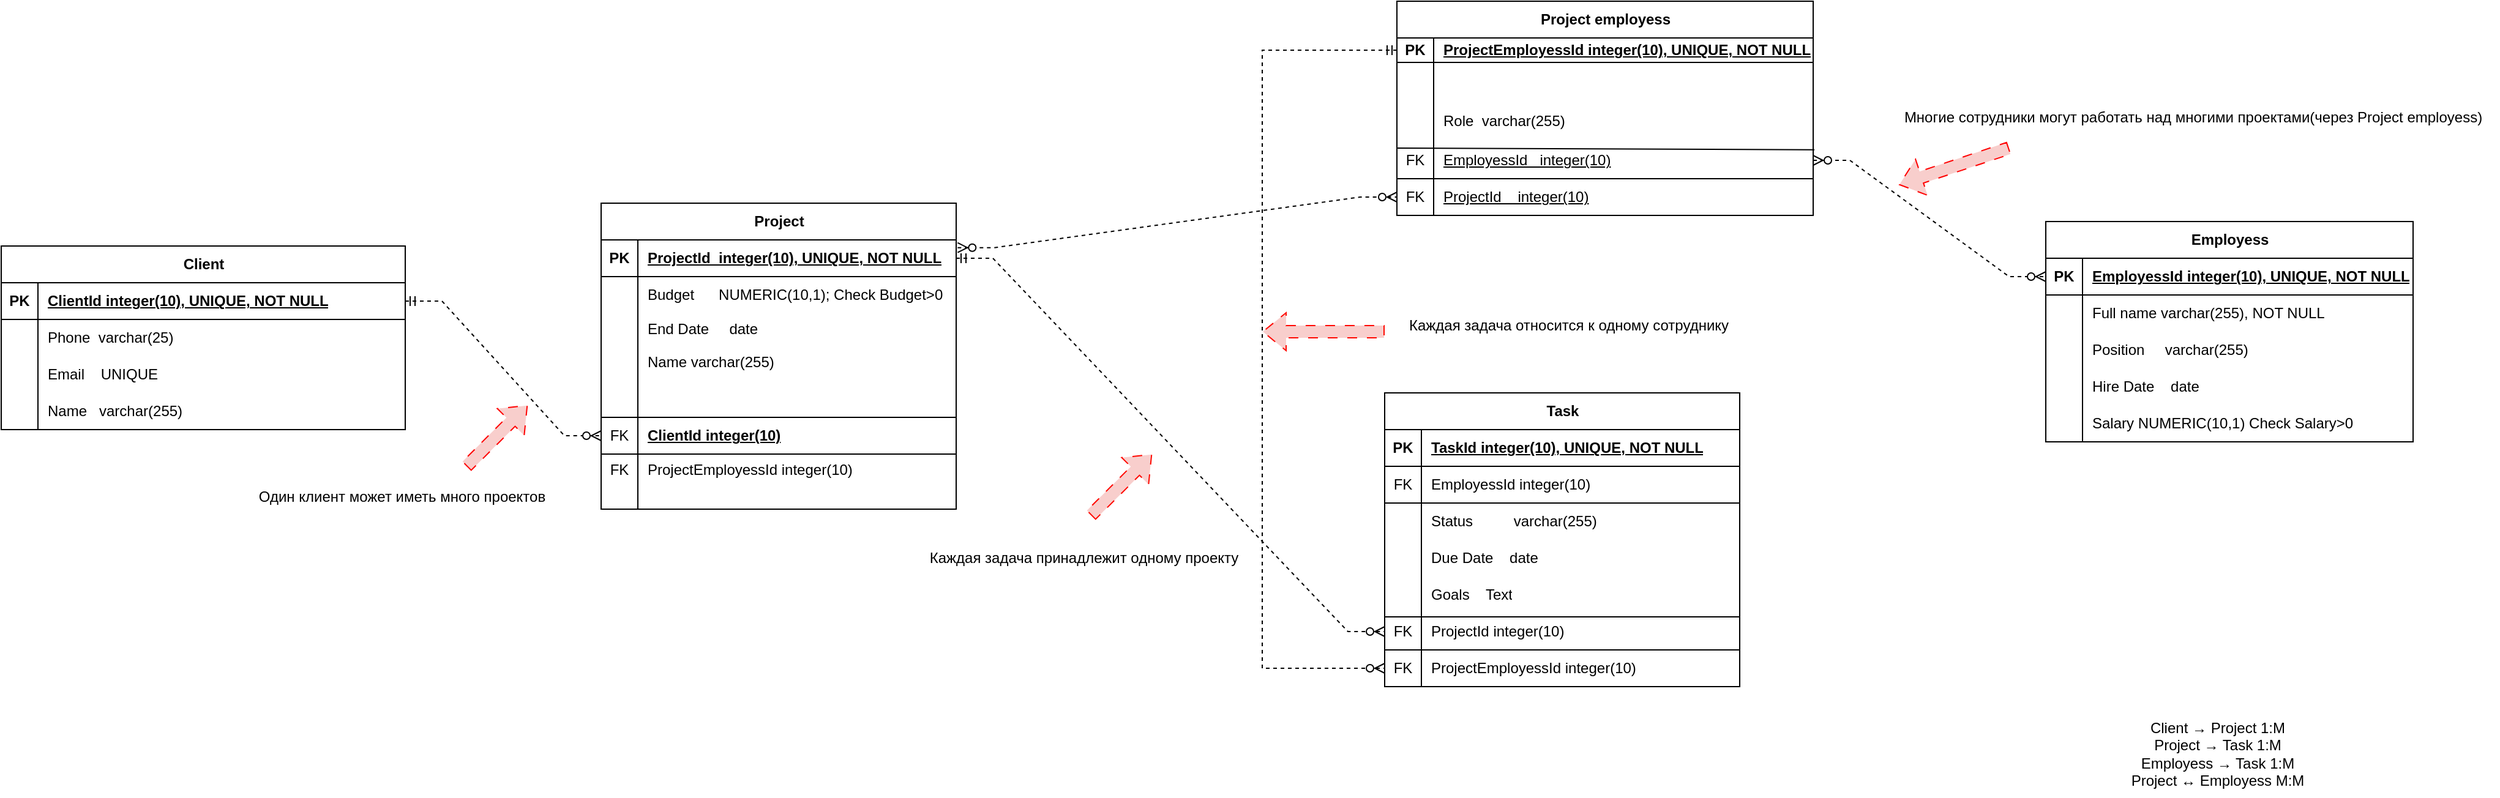 <mxfile version="26.2.2">
  <diagram name="Страница — 1" id="crDLnyQAJHqaXTibsLNN">
    <mxGraphModel dx="2887" dy="1318" grid="1" gridSize="10" guides="1" tooltips="1" connect="1" arrows="1" fold="1" page="1" pageScale="1" pageWidth="827" pageHeight="1169" math="0" shadow="0">
      <root>
        <mxCell id="0" />
        <mxCell id="1" parent="0" />
        <mxCell id="OJYrRwue9tDp2CWSA8dI-34" value="Project" style="shape=table;startSize=30;container=1;collapsible=1;childLayout=tableLayout;fixedRows=1;rowLines=0;fontStyle=1;align=center;resizeLast=1;html=1;" parent="1" vertex="1">
          <mxGeometry x="-120" y="545" width="290" height="250" as="geometry" />
        </mxCell>
        <mxCell id="OJYrRwue9tDp2CWSA8dI-35" value="" style="shape=tableRow;horizontal=0;startSize=0;swimlaneHead=0;swimlaneBody=0;fillColor=none;collapsible=0;dropTarget=0;points=[[0,0.5],[1,0.5]];portConstraint=eastwest;top=0;left=0;right=0;bottom=1;" parent="OJYrRwue9tDp2CWSA8dI-34" vertex="1">
          <mxGeometry y="30" width="290" height="30" as="geometry" />
        </mxCell>
        <mxCell id="OJYrRwue9tDp2CWSA8dI-36" value="PK" style="shape=partialRectangle;connectable=0;fillColor=none;top=0;left=0;bottom=0;right=0;fontStyle=1;overflow=hidden;whiteSpace=wrap;html=1;" parent="OJYrRwue9tDp2CWSA8dI-35" vertex="1">
          <mxGeometry width="30" height="30" as="geometry">
            <mxRectangle width="30" height="30" as="alternateBounds" />
          </mxGeometry>
        </mxCell>
        <mxCell id="OJYrRwue9tDp2CWSA8dI-37" value="ProjectId&amp;nbsp; integer(10), UNIQUE, NOT NULL" style="shape=partialRectangle;connectable=0;fillColor=none;top=0;left=0;bottom=0;right=0;align=left;spacingLeft=6;fontStyle=5;overflow=hidden;whiteSpace=wrap;html=1;" parent="OJYrRwue9tDp2CWSA8dI-35" vertex="1">
          <mxGeometry x="30" width="260" height="30" as="geometry">
            <mxRectangle width="260" height="30" as="alternateBounds" />
          </mxGeometry>
        </mxCell>
        <mxCell id="OJYrRwue9tDp2CWSA8dI-38" value="" style="shape=tableRow;horizontal=0;startSize=0;swimlaneHead=0;swimlaneBody=0;fillColor=none;collapsible=0;dropTarget=0;points=[[0,0.5],[1,0.5]];portConstraint=eastwest;top=0;left=0;right=0;bottom=0;" parent="OJYrRwue9tDp2CWSA8dI-34" vertex="1">
          <mxGeometry y="60" width="290" height="30" as="geometry" />
        </mxCell>
        <mxCell id="OJYrRwue9tDp2CWSA8dI-39" value="" style="shape=partialRectangle;connectable=0;fillColor=none;top=0;left=0;bottom=0;right=0;editable=1;overflow=hidden;whiteSpace=wrap;html=1;" parent="OJYrRwue9tDp2CWSA8dI-38" vertex="1">
          <mxGeometry width="30" height="30" as="geometry">
            <mxRectangle width="30" height="30" as="alternateBounds" />
          </mxGeometry>
        </mxCell>
        <mxCell id="OJYrRwue9tDp2CWSA8dI-40" value="Budget&amp;nbsp; &amp;nbsp; &amp;nbsp; NUMERIC(10,1); Check Budget&amp;gt;0" style="shape=partialRectangle;connectable=0;fillColor=none;top=0;left=0;bottom=0;right=0;align=left;spacingLeft=6;overflow=hidden;whiteSpace=wrap;html=1;" parent="OJYrRwue9tDp2CWSA8dI-38" vertex="1">
          <mxGeometry x="30" width="260" height="30" as="geometry">
            <mxRectangle width="260" height="30" as="alternateBounds" />
          </mxGeometry>
        </mxCell>
        <mxCell id="OJYrRwue9tDp2CWSA8dI-41" value="" style="shape=tableRow;horizontal=0;startSize=0;swimlaneHead=0;swimlaneBody=0;fillColor=none;collapsible=0;dropTarget=0;points=[[0,0.5],[1,0.5]];portConstraint=eastwest;top=0;left=0;right=0;bottom=0;" parent="OJYrRwue9tDp2CWSA8dI-34" vertex="1">
          <mxGeometry y="90" width="290" height="25" as="geometry" />
        </mxCell>
        <mxCell id="OJYrRwue9tDp2CWSA8dI-42" value="" style="shape=partialRectangle;connectable=0;fillColor=none;top=0;left=0;bottom=0;right=0;editable=1;overflow=hidden;whiteSpace=wrap;html=1;" parent="OJYrRwue9tDp2CWSA8dI-41" vertex="1">
          <mxGeometry width="30" height="25" as="geometry">
            <mxRectangle width="30" height="25" as="alternateBounds" />
          </mxGeometry>
        </mxCell>
        <mxCell id="OJYrRwue9tDp2CWSA8dI-43" value="End Date&amp;nbsp; &amp;nbsp; &amp;nbsp;date" style="shape=partialRectangle;connectable=0;fillColor=none;top=0;left=0;bottom=0;right=0;align=left;spacingLeft=6;overflow=hidden;whiteSpace=wrap;html=1;" parent="OJYrRwue9tDp2CWSA8dI-41" vertex="1">
          <mxGeometry x="30" width="260" height="25" as="geometry">
            <mxRectangle width="260" height="25" as="alternateBounds" />
          </mxGeometry>
        </mxCell>
        <mxCell id="OJYrRwue9tDp2CWSA8dI-44" value="" style="shape=tableRow;horizontal=0;startSize=0;swimlaneHead=0;swimlaneBody=0;fillColor=none;collapsible=0;dropTarget=0;points=[[0,0.5],[1,0.5]];portConstraint=eastwest;top=0;left=0;right=0;bottom=0;" parent="OJYrRwue9tDp2CWSA8dI-34" vertex="1">
          <mxGeometry y="115" width="290" height="30" as="geometry" />
        </mxCell>
        <mxCell id="OJYrRwue9tDp2CWSA8dI-45" value="" style="shape=partialRectangle;connectable=0;fillColor=none;top=0;left=0;bottom=0;right=0;editable=1;overflow=hidden;whiteSpace=wrap;html=1;" parent="OJYrRwue9tDp2CWSA8dI-44" vertex="1">
          <mxGeometry width="30" height="30" as="geometry">
            <mxRectangle width="30" height="30" as="alternateBounds" />
          </mxGeometry>
        </mxCell>
        <mxCell id="OJYrRwue9tDp2CWSA8dI-46" value="Name varchar(255)" style="shape=partialRectangle;connectable=0;fillColor=none;top=0;left=0;bottom=0;right=0;align=left;spacingLeft=6;overflow=hidden;whiteSpace=wrap;html=1;" parent="OJYrRwue9tDp2CWSA8dI-44" vertex="1">
          <mxGeometry x="30" width="260" height="30" as="geometry">
            <mxRectangle width="260" height="30" as="alternateBounds" />
          </mxGeometry>
        </mxCell>
        <mxCell id="sNwxSgSL629pwzNR9BnG-1" value="" style="shape=tableRow;horizontal=0;startSize=0;swimlaneHead=0;swimlaneBody=0;fillColor=none;collapsible=0;dropTarget=0;points=[[0,0.5],[1,0.5]];portConstraint=eastwest;top=0;left=0;right=0;bottom=1;" parent="OJYrRwue9tDp2CWSA8dI-34" vertex="1">
          <mxGeometry y="145" width="290" height="30" as="geometry" />
        </mxCell>
        <mxCell id="sNwxSgSL629pwzNR9BnG-2" value="" style="shape=partialRectangle;connectable=0;fillColor=none;top=0;left=0;bottom=0;right=0;fontStyle=1;overflow=hidden;whiteSpace=wrap;html=1;" parent="sNwxSgSL629pwzNR9BnG-1" vertex="1">
          <mxGeometry width="30" height="30" as="geometry">
            <mxRectangle width="30" height="30" as="alternateBounds" />
          </mxGeometry>
        </mxCell>
        <mxCell id="sNwxSgSL629pwzNR9BnG-3" value="" style="shape=partialRectangle;connectable=0;fillColor=none;top=0;left=0;bottom=0;right=0;align=left;spacingLeft=6;fontStyle=5;overflow=hidden;whiteSpace=wrap;html=1;" parent="sNwxSgSL629pwzNR9BnG-1" vertex="1">
          <mxGeometry x="30" width="260" height="30" as="geometry">
            <mxRectangle width="260" height="30" as="alternateBounds" />
          </mxGeometry>
        </mxCell>
        <mxCell id="sNwxSgSL629pwzNR9BnG-22" value="" style="shape=tableRow;horizontal=0;startSize=0;swimlaneHead=0;swimlaneBody=0;fillColor=none;collapsible=0;dropTarget=0;points=[[0,0.5],[1,0.5]];portConstraint=eastwest;top=0;left=0;right=0;bottom=0;" parent="OJYrRwue9tDp2CWSA8dI-34" vertex="1">
          <mxGeometry y="175" width="290" height="30" as="geometry" />
        </mxCell>
        <mxCell id="sNwxSgSL629pwzNR9BnG-23" value="FK" style="shape=partialRectangle;connectable=0;fillColor=none;top=0;left=0;bottom=0;right=0;editable=1;overflow=hidden;whiteSpace=wrap;html=1;" parent="sNwxSgSL629pwzNR9BnG-22" vertex="1">
          <mxGeometry width="30" height="30" as="geometry">
            <mxRectangle width="30" height="30" as="alternateBounds" />
          </mxGeometry>
        </mxCell>
        <mxCell id="sNwxSgSL629pwzNR9BnG-24" value="&lt;span style=&quot;font-weight: 700; text-decoration-line: underline;&quot;&gt;ClientId integer(10)&lt;/span&gt;" style="shape=partialRectangle;connectable=0;fillColor=none;top=0;left=0;bottom=0;right=0;align=left;spacingLeft=6;overflow=hidden;whiteSpace=wrap;html=1;" parent="sNwxSgSL629pwzNR9BnG-22" vertex="1">
          <mxGeometry x="30" width="260" height="30" as="geometry">
            <mxRectangle width="260" height="30" as="alternateBounds" />
          </mxGeometry>
        </mxCell>
        <mxCell id="sNwxSgSL629pwzNR9BnG-137" value="" style="shape=tableRow;horizontal=0;startSize=0;swimlaneHead=0;swimlaneBody=0;fillColor=none;collapsible=0;dropTarget=0;points=[[0,0.5],[1,0.5]];portConstraint=eastwest;top=0;left=0;right=0;bottom=0;" parent="OJYrRwue9tDp2CWSA8dI-34" vertex="1">
          <mxGeometry y="205" width="290" height="25" as="geometry" />
        </mxCell>
        <mxCell id="sNwxSgSL629pwzNR9BnG-138" value="FK" style="shape=partialRectangle;connectable=0;fillColor=none;top=0;left=0;bottom=0;right=0;editable=1;overflow=hidden;whiteSpace=wrap;html=1;" parent="sNwxSgSL629pwzNR9BnG-137" vertex="1">
          <mxGeometry width="30" height="25" as="geometry">
            <mxRectangle width="30" height="25" as="alternateBounds" />
          </mxGeometry>
        </mxCell>
        <mxCell id="sNwxSgSL629pwzNR9BnG-139" value="ProjectEmployessId integer(10)" style="shape=partialRectangle;connectable=0;fillColor=none;top=0;left=0;bottom=0;right=0;align=left;spacingLeft=6;overflow=hidden;whiteSpace=wrap;html=1;" parent="sNwxSgSL629pwzNR9BnG-137" vertex="1">
          <mxGeometry x="30" width="260" height="25" as="geometry">
            <mxRectangle width="260" height="25" as="alternateBounds" />
          </mxGeometry>
        </mxCell>
        <mxCell id="sNwxSgSL629pwzNR9BnG-143" value="" style="shape=tableRow;horizontal=0;startSize=0;swimlaneHead=0;swimlaneBody=0;fillColor=none;collapsible=0;dropTarget=0;points=[[0,0.5],[1,0.5]];portConstraint=eastwest;top=0;left=0;right=0;bottom=0;" parent="OJYrRwue9tDp2CWSA8dI-34" vertex="1">
          <mxGeometry y="230" width="290" height="20" as="geometry" />
        </mxCell>
        <mxCell id="sNwxSgSL629pwzNR9BnG-144" value="" style="shape=partialRectangle;connectable=0;fillColor=none;top=0;left=0;bottom=0;right=0;editable=1;overflow=hidden;whiteSpace=wrap;html=1;" parent="sNwxSgSL629pwzNR9BnG-143" vertex="1">
          <mxGeometry width="30" height="20" as="geometry">
            <mxRectangle width="30" height="20" as="alternateBounds" />
          </mxGeometry>
        </mxCell>
        <mxCell id="sNwxSgSL629pwzNR9BnG-145" value="" style="shape=partialRectangle;connectable=0;fillColor=none;top=0;left=0;bottom=0;right=0;align=left;spacingLeft=6;overflow=hidden;whiteSpace=wrap;html=1;" parent="sNwxSgSL629pwzNR9BnG-143" vertex="1">
          <mxGeometry x="30" width="260" height="20" as="geometry">
            <mxRectangle width="260" height="20" as="alternateBounds" />
          </mxGeometry>
        </mxCell>
        <mxCell id="OJYrRwue9tDp2CWSA8dI-52" value="Project employess" style="shape=table;startSize=30;container=1;collapsible=1;childLayout=tableLayout;fixedRows=1;rowLines=0;fontStyle=1;align=center;resizeLast=1;html=1;" parent="1" vertex="1">
          <mxGeometry x="530" y="380" width="340" height="175" as="geometry" />
        </mxCell>
        <mxCell id="OJYrRwue9tDp2CWSA8dI-53" value="" style="shape=tableRow;horizontal=0;startSize=0;swimlaneHead=0;swimlaneBody=0;fillColor=none;collapsible=0;dropTarget=0;points=[[0,0.5],[1,0.5]];portConstraint=eastwest;top=0;left=0;right=0;bottom=1;" parent="OJYrRwue9tDp2CWSA8dI-52" vertex="1">
          <mxGeometry y="30" width="340" height="20" as="geometry" />
        </mxCell>
        <mxCell id="OJYrRwue9tDp2CWSA8dI-54" value="PK" style="shape=partialRectangle;connectable=0;fillColor=none;top=0;left=0;bottom=0;right=0;fontStyle=1;overflow=hidden;whiteSpace=wrap;html=1;" parent="OJYrRwue9tDp2CWSA8dI-53" vertex="1">
          <mxGeometry width="30" height="20" as="geometry">
            <mxRectangle width="30" height="20" as="alternateBounds" />
          </mxGeometry>
        </mxCell>
        <mxCell id="OJYrRwue9tDp2CWSA8dI-55" value="ProjectEmployessId integer(10), UNIQUE, NOT NULL" style="shape=partialRectangle;connectable=0;fillColor=none;top=0;left=0;bottom=0;right=0;align=left;spacingLeft=6;fontStyle=5;overflow=hidden;whiteSpace=wrap;html=1;" parent="OJYrRwue9tDp2CWSA8dI-53" vertex="1">
          <mxGeometry x="30" width="310" height="20" as="geometry">
            <mxRectangle width="310" height="20" as="alternateBounds" />
          </mxGeometry>
        </mxCell>
        <mxCell id="OJYrRwue9tDp2CWSA8dI-56" value="" style="shape=tableRow;horizontal=0;startSize=0;swimlaneHead=0;swimlaneBody=0;fillColor=none;collapsible=0;dropTarget=0;points=[[0,0.5],[1,0.5]];portConstraint=eastwest;top=0;left=0;right=0;bottom=0;" parent="OJYrRwue9tDp2CWSA8dI-52" vertex="1">
          <mxGeometry y="50" width="340" height="30" as="geometry" />
        </mxCell>
        <mxCell id="OJYrRwue9tDp2CWSA8dI-57" value="" style="shape=partialRectangle;connectable=0;fillColor=none;top=0;left=0;bottom=0;right=0;editable=1;overflow=hidden;whiteSpace=wrap;html=1;" parent="OJYrRwue9tDp2CWSA8dI-56" vertex="1">
          <mxGeometry width="30" height="30" as="geometry">
            <mxRectangle width="30" height="30" as="alternateBounds" />
          </mxGeometry>
        </mxCell>
        <mxCell id="OJYrRwue9tDp2CWSA8dI-58" value="" style="shape=partialRectangle;connectable=0;fillColor=none;top=0;left=0;bottom=0;right=0;align=left;spacingLeft=6;overflow=hidden;whiteSpace=wrap;html=1;" parent="OJYrRwue9tDp2CWSA8dI-56" vertex="1">
          <mxGeometry x="30" width="310" height="30" as="geometry">
            <mxRectangle width="310" height="30" as="alternateBounds" />
          </mxGeometry>
        </mxCell>
        <mxCell id="OJYrRwue9tDp2CWSA8dI-59" value="" style="shape=tableRow;horizontal=0;startSize=0;swimlaneHead=0;swimlaneBody=0;fillColor=none;collapsible=0;dropTarget=0;points=[[0,0.5],[1,0.5]];portConstraint=eastwest;top=0;left=0;right=0;bottom=0;" parent="OJYrRwue9tDp2CWSA8dI-52" vertex="1">
          <mxGeometry y="80" width="340" height="35" as="geometry" />
        </mxCell>
        <mxCell id="OJYrRwue9tDp2CWSA8dI-60" value="" style="shape=partialRectangle;connectable=0;fillColor=none;top=0;left=0;bottom=0;right=0;editable=1;overflow=hidden;whiteSpace=wrap;html=1;" parent="OJYrRwue9tDp2CWSA8dI-59" vertex="1">
          <mxGeometry width="30" height="35" as="geometry">
            <mxRectangle width="30" height="35" as="alternateBounds" />
          </mxGeometry>
        </mxCell>
        <mxCell id="OJYrRwue9tDp2CWSA8dI-61" value="Role&amp;nbsp; varchar(255)" style="shape=partialRectangle;connectable=0;fillColor=none;top=0;left=0;bottom=0;right=0;align=left;spacingLeft=6;overflow=hidden;whiteSpace=wrap;html=1;" parent="OJYrRwue9tDp2CWSA8dI-59" vertex="1">
          <mxGeometry x="30" width="310" height="35" as="geometry">
            <mxRectangle width="310" height="35" as="alternateBounds" />
          </mxGeometry>
        </mxCell>
        <mxCell id="sNwxSgSL629pwzNR9BnG-65" value="" style="shape=tableRow;horizontal=0;startSize=0;swimlaneHead=0;swimlaneBody=0;fillColor=none;collapsible=0;dropTarget=0;points=[[0,0.5],[1,0.5]];portConstraint=eastwest;top=0;left=0;right=0;bottom=1;" parent="OJYrRwue9tDp2CWSA8dI-52" vertex="1">
          <mxGeometry y="115" width="340" height="30" as="geometry" />
        </mxCell>
        <mxCell id="sNwxSgSL629pwzNR9BnG-66" value="&lt;span style=&quot;font-weight: normal;&quot;&gt;FK&lt;/span&gt;" style="shape=partialRectangle;connectable=0;fillColor=none;top=0;left=0;bottom=0;right=0;fontStyle=1;overflow=hidden;whiteSpace=wrap;html=1;" parent="sNwxSgSL629pwzNR9BnG-65" vertex="1">
          <mxGeometry width="30" height="30" as="geometry">
            <mxRectangle width="30" height="30" as="alternateBounds" />
          </mxGeometry>
        </mxCell>
        <mxCell id="sNwxSgSL629pwzNR9BnG-67" value="&lt;span style=&quot;font-weight: normal;&quot;&gt;EmployessId&amp;nbsp; &amp;nbsp;integer(10)&lt;/span&gt;" style="shape=partialRectangle;connectable=0;fillColor=none;top=0;left=0;bottom=0;right=0;align=left;spacingLeft=6;fontStyle=5;overflow=hidden;whiteSpace=wrap;html=1;" parent="sNwxSgSL629pwzNR9BnG-65" vertex="1">
          <mxGeometry x="30" width="310" height="30" as="geometry">
            <mxRectangle width="310" height="30" as="alternateBounds" />
          </mxGeometry>
        </mxCell>
        <mxCell id="sNwxSgSL629pwzNR9BnG-68" value="" style="shape=tableRow;horizontal=0;startSize=0;swimlaneHead=0;swimlaneBody=0;fillColor=none;collapsible=0;dropTarget=0;points=[[0,0.5],[1,0.5]];portConstraint=eastwest;top=0;left=0;right=0;bottom=1;" parent="OJYrRwue9tDp2CWSA8dI-52" vertex="1">
          <mxGeometry y="145" width="340" height="30" as="geometry" />
        </mxCell>
        <mxCell id="sNwxSgSL629pwzNR9BnG-69" value="&lt;span style=&quot;font-weight: normal;&quot;&gt;FK&lt;/span&gt;" style="shape=partialRectangle;connectable=0;fillColor=none;top=0;left=0;bottom=0;right=0;fontStyle=1;overflow=hidden;whiteSpace=wrap;html=1;" parent="sNwxSgSL629pwzNR9BnG-68" vertex="1">
          <mxGeometry width="30" height="30" as="geometry">
            <mxRectangle width="30" height="30" as="alternateBounds" />
          </mxGeometry>
        </mxCell>
        <mxCell id="sNwxSgSL629pwzNR9BnG-70" value="&lt;span style=&quot;font-weight: normal;&quot;&gt;ProjectId&amp;nbsp; &amp;nbsp; integer(10)&lt;/span&gt;" style="shape=partialRectangle;connectable=0;fillColor=none;top=0;left=0;bottom=0;right=0;align=left;spacingLeft=6;fontStyle=5;overflow=hidden;whiteSpace=wrap;html=1;" parent="sNwxSgSL629pwzNR9BnG-68" vertex="1">
          <mxGeometry x="30" width="310" height="30" as="geometry">
            <mxRectangle width="310" height="30" as="alternateBounds" />
          </mxGeometry>
        </mxCell>
        <mxCell id="OJYrRwue9tDp2CWSA8dI-78" value="Client" style="shape=table;startSize=30;container=1;collapsible=1;childLayout=tableLayout;fixedRows=1;rowLines=0;fontStyle=1;align=center;resizeLast=1;html=1;" parent="1" vertex="1">
          <mxGeometry x="-610" y="580" width="330" height="150" as="geometry" />
        </mxCell>
        <mxCell id="OJYrRwue9tDp2CWSA8dI-79" value="" style="shape=tableRow;horizontal=0;startSize=0;swimlaneHead=0;swimlaneBody=0;fillColor=none;collapsible=0;dropTarget=0;points=[[0,0.5],[1,0.5]];portConstraint=eastwest;top=0;left=0;right=0;bottom=1;" parent="OJYrRwue9tDp2CWSA8dI-78" vertex="1">
          <mxGeometry y="30" width="330" height="30" as="geometry" />
        </mxCell>
        <mxCell id="OJYrRwue9tDp2CWSA8dI-80" value="PK" style="shape=partialRectangle;connectable=0;fillColor=none;top=0;left=0;bottom=0;right=0;fontStyle=1;overflow=hidden;whiteSpace=wrap;html=1;" parent="OJYrRwue9tDp2CWSA8dI-79" vertex="1">
          <mxGeometry width="30" height="30" as="geometry">
            <mxRectangle width="30" height="30" as="alternateBounds" />
          </mxGeometry>
        </mxCell>
        <mxCell id="OJYrRwue9tDp2CWSA8dI-81" value="ClientId integer(10), UNIQUE, NOT NULL" style="shape=partialRectangle;connectable=0;fillColor=none;top=0;left=0;bottom=0;right=0;align=left;spacingLeft=6;fontStyle=5;overflow=hidden;whiteSpace=wrap;html=1;" parent="OJYrRwue9tDp2CWSA8dI-79" vertex="1">
          <mxGeometry x="30" width="300" height="30" as="geometry">
            <mxRectangle width="300" height="30" as="alternateBounds" />
          </mxGeometry>
        </mxCell>
        <mxCell id="OJYrRwue9tDp2CWSA8dI-82" value="" style="shape=tableRow;horizontal=0;startSize=0;swimlaneHead=0;swimlaneBody=0;fillColor=none;collapsible=0;dropTarget=0;points=[[0,0.5],[1,0.5]];portConstraint=eastwest;top=0;left=0;right=0;bottom=0;" parent="OJYrRwue9tDp2CWSA8dI-78" vertex="1">
          <mxGeometry y="60" width="330" height="30" as="geometry" />
        </mxCell>
        <mxCell id="OJYrRwue9tDp2CWSA8dI-83" value="" style="shape=partialRectangle;connectable=0;fillColor=none;top=0;left=0;bottom=0;right=0;editable=1;overflow=hidden;whiteSpace=wrap;html=1;" parent="OJYrRwue9tDp2CWSA8dI-82" vertex="1">
          <mxGeometry width="30" height="30" as="geometry">
            <mxRectangle width="30" height="30" as="alternateBounds" />
          </mxGeometry>
        </mxCell>
        <mxCell id="OJYrRwue9tDp2CWSA8dI-84" value="Phone&amp;nbsp; varchar(25)" style="shape=partialRectangle;connectable=0;fillColor=none;top=0;left=0;bottom=0;right=0;align=left;spacingLeft=6;overflow=hidden;whiteSpace=wrap;html=1;" parent="OJYrRwue9tDp2CWSA8dI-82" vertex="1">
          <mxGeometry x="30" width="300" height="30" as="geometry">
            <mxRectangle width="300" height="30" as="alternateBounds" />
          </mxGeometry>
        </mxCell>
        <mxCell id="OJYrRwue9tDp2CWSA8dI-85" value="" style="shape=tableRow;horizontal=0;startSize=0;swimlaneHead=0;swimlaneBody=0;fillColor=none;collapsible=0;dropTarget=0;points=[[0,0.5],[1,0.5]];portConstraint=eastwest;top=0;left=0;right=0;bottom=0;" parent="OJYrRwue9tDp2CWSA8dI-78" vertex="1">
          <mxGeometry y="90" width="330" height="30" as="geometry" />
        </mxCell>
        <mxCell id="OJYrRwue9tDp2CWSA8dI-86" value="" style="shape=partialRectangle;connectable=0;fillColor=none;top=0;left=0;bottom=0;right=0;editable=1;overflow=hidden;whiteSpace=wrap;html=1;" parent="OJYrRwue9tDp2CWSA8dI-85" vertex="1">
          <mxGeometry width="30" height="30" as="geometry">
            <mxRectangle width="30" height="30" as="alternateBounds" />
          </mxGeometry>
        </mxCell>
        <mxCell id="OJYrRwue9tDp2CWSA8dI-87" value="Email&amp;nbsp; &amp;nbsp; UNIQUE" style="shape=partialRectangle;connectable=0;fillColor=none;top=0;left=0;bottom=0;right=0;align=left;spacingLeft=6;overflow=hidden;whiteSpace=wrap;html=1;" parent="OJYrRwue9tDp2CWSA8dI-85" vertex="1">
          <mxGeometry x="30" width="300" height="30" as="geometry">
            <mxRectangle width="300" height="30" as="alternateBounds" />
          </mxGeometry>
        </mxCell>
        <mxCell id="OJYrRwue9tDp2CWSA8dI-88" value="" style="shape=tableRow;horizontal=0;startSize=0;swimlaneHead=0;swimlaneBody=0;fillColor=none;collapsible=0;dropTarget=0;points=[[0,0.5],[1,0.5]];portConstraint=eastwest;top=0;left=0;right=0;bottom=0;" parent="OJYrRwue9tDp2CWSA8dI-78" vertex="1">
          <mxGeometry y="120" width="330" height="30" as="geometry" />
        </mxCell>
        <mxCell id="OJYrRwue9tDp2CWSA8dI-89" value="" style="shape=partialRectangle;connectable=0;fillColor=none;top=0;left=0;bottom=0;right=0;editable=1;overflow=hidden;whiteSpace=wrap;html=1;" parent="OJYrRwue9tDp2CWSA8dI-88" vertex="1">
          <mxGeometry width="30" height="30" as="geometry">
            <mxRectangle width="30" height="30" as="alternateBounds" />
          </mxGeometry>
        </mxCell>
        <mxCell id="OJYrRwue9tDp2CWSA8dI-90" value="Name&amp;nbsp; &amp;nbsp;varchar(255)" style="shape=partialRectangle;connectable=0;fillColor=none;top=0;left=0;bottom=0;right=0;align=left;spacingLeft=6;overflow=hidden;whiteSpace=wrap;html=1;" parent="OJYrRwue9tDp2CWSA8dI-88" vertex="1">
          <mxGeometry x="30" width="300" height="30" as="geometry">
            <mxRectangle width="300" height="30" as="alternateBounds" />
          </mxGeometry>
        </mxCell>
        <mxCell id="OJYrRwue9tDp2CWSA8dI-91" value="Employess" style="shape=table;startSize=30;container=1;collapsible=1;childLayout=tableLayout;fixedRows=1;rowLines=0;fontStyle=1;align=center;resizeLast=1;html=1;" parent="1" vertex="1">
          <mxGeometry x="1060" y="560" width="300" height="180" as="geometry" />
        </mxCell>
        <mxCell id="OJYrRwue9tDp2CWSA8dI-92" value="" style="shape=tableRow;horizontal=0;startSize=0;swimlaneHead=0;swimlaneBody=0;fillColor=none;collapsible=0;dropTarget=0;points=[[0,0.5],[1,0.5]];portConstraint=eastwest;top=0;left=0;right=0;bottom=1;" parent="OJYrRwue9tDp2CWSA8dI-91" vertex="1">
          <mxGeometry y="30" width="300" height="30" as="geometry" />
        </mxCell>
        <mxCell id="OJYrRwue9tDp2CWSA8dI-93" value="PK" style="shape=partialRectangle;connectable=0;fillColor=none;top=0;left=0;bottom=0;right=0;fontStyle=1;overflow=hidden;whiteSpace=wrap;html=1;" parent="OJYrRwue9tDp2CWSA8dI-92" vertex="1">
          <mxGeometry width="30" height="30" as="geometry">
            <mxRectangle width="30" height="30" as="alternateBounds" />
          </mxGeometry>
        </mxCell>
        <mxCell id="OJYrRwue9tDp2CWSA8dI-94" value="EmployessId integer(10), UNIQUE, NOT NULL" style="shape=partialRectangle;connectable=0;fillColor=none;top=0;left=0;bottom=0;right=0;align=left;spacingLeft=6;fontStyle=5;overflow=hidden;whiteSpace=wrap;html=1;" parent="OJYrRwue9tDp2CWSA8dI-92" vertex="1">
          <mxGeometry x="30" width="270" height="30" as="geometry">
            <mxRectangle width="270" height="30" as="alternateBounds" />
          </mxGeometry>
        </mxCell>
        <mxCell id="OJYrRwue9tDp2CWSA8dI-95" value="" style="shape=tableRow;horizontal=0;startSize=0;swimlaneHead=0;swimlaneBody=0;fillColor=none;collapsible=0;dropTarget=0;points=[[0,0.5],[1,0.5]];portConstraint=eastwest;top=0;left=0;right=0;bottom=0;" parent="OJYrRwue9tDp2CWSA8dI-91" vertex="1">
          <mxGeometry y="60" width="300" height="30" as="geometry" />
        </mxCell>
        <mxCell id="OJYrRwue9tDp2CWSA8dI-96" value="" style="shape=partialRectangle;connectable=0;fillColor=none;top=0;left=0;bottom=0;right=0;editable=1;overflow=hidden;whiteSpace=wrap;html=1;" parent="OJYrRwue9tDp2CWSA8dI-95" vertex="1">
          <mxGeometry width="30" height="30" as="geometry">
            <mxRectangle width="30" height="30" as="alternateBounds" />
          </mxGeometry>
        </mxCell>
        <mxCell id="OJYrRwue9tDp2CWSA8dI-97" value="Full name varchar(255), NOT NULL" style="shape=partialRectangle;connectable=0;fillColor=none;top=0;left=0;bottom=0;right=0;align=left;spacingLeft=6;overflow=hidden;whiteSpace=wrap;html=1;" parent="OJYrRwue9tDp2CWSA8dI-95" vertex="1">
          <mxGeometry x="30" width="270" height="30" as="geometry">
            <mxRectangle width="270" height="30" as="alternateBounds" />
          </mxGeometry>
        </mxCell>
        <mxCell id="OJYrRwue9tDp2CWSA8dI-98" value="" style="shape=tableRow;horizontal=0;startSize=0;swimlaneHead=0;swimlaneBody=0;fillColor=none;collapsible=0;dropTarget=0;points=[[0,0.5],[1,0.5]];portConstraint=eastwest;top=0;left=0;right=0;bottom=0;" parent="OJYrRwue9tDp2CWSA8dI-91" vertex="1">
          <mxGeometry y="90" width="300" height="30" as="geometry" />
        </mxCell>
        <mxCell id="OJYrRwue9tDp2CWSA8dI-99" value="" style="shape=partialRectangle;connectable=0;fillColor=none;top=0;left=0;bottom=0;right=0;editable=1;overflow=hidden;whiteSpace=wrap;html=1;" parent="OJYrRwue9tDp2CWSA8dI-98" vertex="1">
          <mxGeometry width="30" height="30" as="geometry">
            <mxRectangle width="30" height="30" as="alternateBounds" />
          </mxGeometry>
        </mxCell>
        <mxCell id="OJYrRwue9tDp2CWSA8dI-100" value="Position&amp;nbsp; &amp;nbsp; &amp;nbsp;varchar(255)" style="shape=partialRectangle;connectable=0;fillColor=none;top=0;left=0;bottom=0;right=0;align=left;spacingLeft=6;overflow=hidden;whiteSpace=wrap;html=1;" parent="OJYrRwue9tDp2CWSA8dI-98" vertex="1">
          <mxGeometry x="30" width="270" height="30" as="geometry">
            <mxRectangle width="270" height="30" as="alternateBounds" />
          </mxGeometry>
        </mxCell>
        <mxCell id="OJYrRwue9tDp2CWSA8dI-101" value="" style="shape=tableRow;horizontal=0;startSize=0;swimlaneHead=0;swimlaneBody=0;fillColor=none;collapsible=0;dropTarget=0;points=[[0,0.5],[1,0.5]];portConstraint=eastwest;top=0;left=0;right=0;bottom=0;" parent="OJYrRwue9tDp2CWSA8dI-91" vertex="1">
          <mxGeometry y="120" width="300" height="30" as="geometry" />
        </mxCell>
        <mxCell id="OJYrRwue9tDp2CWSA8dI-102" value="" style="shape=partialRectangle;connectable=0;fillColor=none;top=0;left=0;bottom=0;right=0;editable=1;overflow=hidden;whiteSpace=wrap;html=1;" parent="OJYrRwue9tDp2CWSA8dI-101" vertex="1">
          <mxGeometry width="30" height="30" as="geometry">
            <mxRectangle width="30" height="30" as="alternateBounds" />
          </mxGeometry>
        </mxCell>
        <mxCell id="OJYrRwue9tDp2CWSA8dI-103" value="Hire Date&amp;nbsp; &amp;nbsp; date" style="shape=partialRectangle;connectable=0;fillColor=none;top=0;left=0;bottom=0;right=0;align=left;spacingLeft=6;overflow=hidden;whiteSpace=wrap;html=1;" parent="OJYrRwue9tDp2CWSA8dI-101" vertex="1">
          <mxGeometry x="30" width="270" height="30" as="geometry">
            <mxRectangle width="270" height="30" as="alternateBounds" />
          </mxGeometry>
        </mxCell>
        <mxCell id="sNwxSgSL629pwzNR9BnG-7" value="" style="shape=tableRow;horizontal=0;startSize=0;swimlaneHead=0;swimlaneBody=0;fillColor=none;collapsible=0;dropTarget=0;points=[[0,0.5],[1,0.5]];portConstraint=eastwest;top=0;left=0;right=0;bottom=0;" parent="OJYrRwue9tDp2CWSA8dI-91" vertex="1">
          <mxGeometry y="150" width="300" height="30" as="geometry" />
        </mxCell>
        <mxCell id="sNwxSgSL629pwzNR9BnG-8" value="" style="shape=partialRectangle;connectable=0;fillColor=none;top=0;left=0;bottom=0;right=0;editable=1;overflow=hidden;whiteSpace=wrap;html=1;" parent="sNwxSgSL629pwzNR9BnG-7" vertex="1">
          <mxGeometry width="30" height="30" as="geometry">
            <mxRectangle width="30" height="30" as="alternateBounds" />
          </mxGeometry>
        </mxCell>
        <mxCell id="sNwxSgSL629pwzNR9BnG-9" value="Salary NUMERIC(10,1) Check Salary&amp;gt;0" style="shape=partialRectangle;connectable=0;fillColor=none;top=0;left=0;bottom=0;right=0;align=left;spacingLeft=6;overflow=hidden;whiteSpace=wrap;html=1;" parent="sNwxSgSL629pwzNR9BnG-7" vertex="1">
          <mxGeometry x="30" width="270" height="30" as="geometry">
            <mxRectangle width="270" height="30" as="alternateBounds" />
          </mxGeometry>
        </mxCell>
        <mxCell id="OJYrRwue9tDp2CWSA8dI-65" value="Task" style="shape=table;startSize=30;container=1;collapsible=1;childLayout=tableLayout;fixedRows=1;rowLines=0;fontStyle=1;align=center;resizeLast=1;html=1;" parent="1" vertex="1">
          <mxGeometry x="520" y="700" width="290" height="240" as="geometry" />
        </mxCell>
        <mxCell id="OJYrRwue9tDp2CWSA8dI-66" value="" style="shape=tableRow;horizontal=0;startSize=0;swimlaneHead=0;swimlaneBody=0;fillColor=none;collapsible=0;dropTarget=0;points=[[0,0.5],[1,0.5]];portConstraint=eastwest;top=0;left=0;right=0;bottom=1;" parent="OJYrRwue9tDp2CWSA8dI-65" vertex="1">
          <mxGeometry y="30" width="290" height="30" as="geometry" />
        </mxCell>
        <mxCell id="OJYrRwue9tDp2CWSA8dI-67" value="PK" style="shape=partialRectangle;connectable=0;fillColor=none;top=0;left=0;bottom=0;right=0;fontStyle=1;overflow=hidden;whiteSpace=wrap;html=1;" parent="OJYrRwue9tDp2CWSA8dI-66" vertex="1">
          <mxGeometry width="30" height="30" as="geometry">
            <mxRectangle width="30" height="30" as="alternateBounds" />
          </mxGeometry>
        </mxCell>
        <mxCell id="OJYrRwue9tDp2CWSA8dI-68" value="TaskId integer(10), UNIQUE, NOT NULL" style="shape=partialRectangle;connectable=0;fillColor=none;top=0;left=0;bottom=0;right=0;align=left;spacingLeft=6;fontStyle=5;overflow=hidden;whiteSpace=wrap;html=1;" parent="OJYrRwue9tDp2CWSA8dI-66" vertex="1">
          <mxGeometry x="30" width="260" height="30" as="geometry">
            <mxRectangle width="260" height="30" as="alternateBounds" />
          </mxGeometry>
        </mxCell>
        <mxCell id="OJYrRwue9tDp2CWSA8dI-69" value="" style="shape=tableRow;horizontal=0;startSize=0;swimlaneHead=0;swimlaneBody=0;fillColor=none;collapsible=0;dropTarget=0;points=[[0,0.5],[1,0.5]];portConstraint=eastwest;top=0;left=0;right=0;bottom=0;" parent="OJYrRwue9tDp2CWSA8dI-65" vertex="1">
          <mxGeometry y="60" width="290" height="30" as="geometry" />
        </mxCell>
        <mxCell id="OJYrRwue9tDp2CWSA8dI-70" value="FK" style="shape=partialRectangle;connectable=0;fillColor=none;top=0;left=0;bottom=0;right=0;editable=1;overflow=hidden;whiteSpace=wrap;html=1;" parent="OJYrRwue9tDp2CWSA8dI-69" vertex="1">
          <mxGeometry width="30" height="30" as="geometry">
            <mxRectangle width="30" height="30" as="alternateBounds" />
          </mxGeometry>
        </mxCell>
        <mxCell id="OJYrRwue9tDp2CWSA8dI-71" value="EmployessId integer(10)" style="shape=partialRectangle;connectable=0;fillColor=none;top=0;left=0;bottom=0;right=0;align=left;spacingLeft=6;overflow=hidden;whiteSpace=wrap;html=1;" parent="OJYrRwue9tDp2CWSA8dI-69" vertex="1">
          <mxGeometry x="30" width="260" height="30" as="geometry">
            <mxRectangle width="260" height="30" as="alternateBounds" />
          </mxGeometry>
        </mxCell>
        <mxCell id="OJYrRwue9tDp2CWSA8dI-72" value="" style="shape=tableRow;horizontal=0;startSize=0;swimlaneHead=0;swimlaneBody=0;fillColor=none;collapsible=0;dropTarget=0;points=[[0,0.5],[1,0.5]];portConstraint=eastwest;top=0;left=0;right=0;bottom=0;" parent="OJYrRwue9tDp2CWSA8dI-65" vertex="1">
          <mxGeometry y="90" width="290" height="30" as="geometry" />
        </mxCell>
        <mxCell id="OJYrRwue9tDp2CWSA8dI-73" value="" style="shape=partialRectangle;connectable=0;fillColor=none;top=0;left=0;bottom=0;right=0;editable=1;overflow=hidden;whiteSpace=wrap;html=1;" parent="OJYrRwue9tDp2CWSA8dI-72" vertex="1">
          <mxGeometry width="30" height="30" as="geometry">
            <mxRectangle width="30" height="30" as="alternateBounds" />
          </mxGeometry>
        </mxCell>
        <mxCell id="OJYrRwue9tDp2CWSA8dI-74" value="Status&amp;nbsp; &amp;nbsp; &amp;nbsp; &amp;nbsp; &amp;nbsp; varchar(255)" style="shape=partialRectangle;connectable=0;fillColor=none;top=0;left=0;bottom=0;right=0;align=left;spacingLeft=6;overflow=hidden;whiteSpace=wrap;html=1;" parent="OJYrRwue9tDp2CWSA8dI-72" vertex="1">
          <mxGeometry x="30" width="260" height="30" as="geometry">
            <mxRectangle width="260" height="30" as="alternateBounds" />
          </mxGeometry>
        </mxCell>
        <mxCell id="OJYrRwue9tDp2CWSA8dI-75" value="" style="shape=tableRow;horizontal=0;startSize=0;swimlaneHead=0;swimlaneBody=0;fillColor=none;collapsible=0;dropTarget=0;points=[[0,0.5],[1,0.5]];portConstraint=eastwest;top=0;left=0;right=0;bottom=0;" parent="OJYrRwue9tDp2CWSA8dI-65" vertex="1">
          <mxGeometry y="120" width="290" height="30" as="geometry" />
        </mxCell>
        <mxCell id="OJYrRwue9tDp2CWSA8dI-76" value="" style="shape=partialRectangle;connectable=0;fillColor=none;top=0;left=0;bottom=0;right=0;editable=1;overflow=hidden;whiteSpace=wrap;html=1;" parent="OJYrRwue9tDp2CWSA8dI-75" vertex="1">
          <mxGeometry width="30" height="30" as="geometry">
            <mxRectangle width="30" height="30" as="alternateBounds" />
          </mxGeometry>
        </mxCell>
        <mxCell id="OJYrRwue9tDp2CWSA8dI-77" value="Due Date&amp;nbsp; &amp;nbsp; date" style="shape=partialRectangle;connectable=0;fillColor=none;top=0;left=0;bottom=0;right=0;align=left;spacingLeft=6;overflow=hidden;whiteSpace=wrap;html=1;" parent="OJYrRwue9tDp2CWSA8dI-75" vertex="1">
          <mxGeometry x="30" width="260" height="30" as="geometry">
            <mxRectangle width="260" height="30" as="alternateBounds" />
          </mxGeometry>
        </mxCell>
        <mxCell id="sNwxSgSL629pwzNR9BnG-36" value="" style="shape=tableRow;horizontal=0;startSize=0;swimlaneHead=0;swimlaneBody=0;fillColor=none;collapsible=0;dropTarget=0;points=[[0,0.5],[1,0.5]];portConstraint=eastwest;top=0;left=0;right=0;bottom=0;" parent="OJYrRwue9tDp2CWSA8dI-65" vertex="1">
          <mxGeometry y="150" width="290" height="30" as="geometry" />
        </mxCell>
        <mxCell id="sNwxSgSL629pwzNR9BnG-37" value="" style="shape=partialRectangle;connectable=0;fillColor=none;top=0;left=0;bottom=0;right=0;editable=1;overflow=hidden;whiteSpace=wrap;html=1;" parent="sNwxSgSL629pwzNR9BnG-36" vertex="1">
          <mxGeometry width="30" height="30" as="geometry">
            <mxRectangle width="30" height="30" as="alternateBounds" />
          </mxGeometry>
        </mxCell>
        <mxCell id="sNwxSgSL629pwzNR9BnG-38" value="Goals&amp;nbsp; &amp;nbsp; Text" style="shape=partialRectangle;connectable=0;fillColor=none;top=0;left=0;bottom=0;right=0;align=left;spacingLeft=6;overflow=hidden;whiteSpace=wrap;html=1;" parent="sNwxSgSL629pwzNR9BnG-36" vertex="1">
          <mxGeometry x="30" width="260" height="30" as="geometry">
            <mxRectangle width="260" height="30" as="alternateBounds" />
          </mxGeometry>
        </mxCell>
        <mxCell id="sNwxSgSL629pwzNR9BnG-39" value="" style="shape=tableRow;horizontal=0;startSize=0;swimlaneHead=0;swimlaneBody=0;fillColor=none;collapsible=0;dropTarget=0;points=[[0,0.5],[1,0.5]];portConstraint=eastwest;top=0;left=0;right=0;bottom=0;" parent="OJYrRwue9tDp2CWSA8dI-65" vertex="1">
          <mxGeometry y="180" width="290" height="30" as="geometry" />
        </mxCell>
        <mxCell id="sNwxSgSL629pwzNR9BnG-40" value="FK" style="shape=partialRectangle;connectable=0;fillColor=none;top=0;left=0;bottom=0;right=0;editable=1;overflow=hidden;whiteSpace=wrap;html=1;" parent="sNwxSgSL629pwzNR9BnG-39" vertex="1">
          <mxGeometry width="30" height="30" as="geometry">
            <mxRectangle width="30" height="30" as="alternateBounds" />
          </mxGeometry>
        </mxCell>
        <mxCell id="sNwxSgSL629pwzNR9BnG-41" value="ProjectId integer(10)" style="shape=partialRectangle;connectable=0;fillColor=none;top=0;left=0;bottom=0;right=0;align=left;spacingLeft=6;overflow=hidden;whiteSpace=wrap;html=1;" parent="sNwxSgSL629pwzNR9BnG-39" vertex="1">
          <mxGeometry x="30" width="260" height="30" as="geometry">
            <mxRectangle width="260" height="30" as="alternateBounds" />
          </mxGeometry>
        </mxCell>
        <mxCell id="sNwxSgSL629pwzNR9BnG-140" value="" style="shape=tableRow;horizontal=0;startSize=0;swimlaneHead=0;swimlaneBody=0;fillColor=none;collapsible=0;dropTarget=0;points=[[0,0.5],[1,0.5]];portConstraint=eastwest;top=0;left=0;right=0;bottom=0;" parent="OJYrRwue9tDp2CWSA8dI-65" vertex="1">
          <mxGeometry y="210" width="290" height="30" as="geometry" />
        </mxCell>
        <mxCell id="sNwxSgSL629pwzNR9BnG-141" value="FK" style="shape=partialRectangle;connectable=0;fillColor=none;top=0;left=0;bottom=0;right=0;editable=1;overflow=hidden;whiteSpace=wrap;html=1;" parent="sNwxSgSL629pwzNR9BnG-140" vertex="1">
          <mxGeometry width="30" height="30" as="geometry">
            <mxRectangle width="30" height="30" as="alternateBounds" />
          </mxGeometry>
        </mxCell>
        <mxCell id="sNwxSgSL629pwzNR9BnG-142" value="ProjectEmployessId integer(10)" style="shape=partialRectangle;connectable=0;fillColor=none;top=0;left=0;bottom=0;right=0;align=left;spacingLeft=6;overflow=hidden;whiteSpace=wrap;html=1;" parent="sNwxSgSL629pwzNR9BnG-140" vertex="1">
          <mxGeometry x="30" width="260" height="30" as="geometry">
            <mxRectangle width="260" height="30" as="alternateBounds" />
          </mxGeometry>
        </mxCell>
        <mxCell id="sNwxSgSL629pwzNR9BnG-152" value="" style="endArrow=none;html=1;rounded=0;" parent="OJYrRwue9tDp2CWSA8dI-65" edge="1">
          <mxGeometry width="50" height="50" relative="1" as="geometry">
            <mxPoint y="183" as="sourcePoint" />
            <mxPoint x="290" y="183" as="targetPoint" />
          </mxGeometry>
        </mxCell>
        <mxCell id="sNwxSgSL629pwzNR9BnG-89" value="" style="edgeStyle=entityRelationEdgeStyle;fontSize=12;html=1;endArrow=ERzeroToMany;startArrow=ERmandOne;rounded=0;exitX=1;exitY=0.5;exitDx=0;exitDy=0;entryX=0;entryY=0.5;entryDx=0;entryDy=0;dashed=1;" parent="1" source="OJYrRwue9tDp2CWSA8dI-79" target="sNwxSgSL629pwzNR9BnG-22" edge="1">
          <mxGeometry width="100" height="100" relative="1" as="geometry">
            <mxPoint x="386" y="845" as="sourcePoint" />
            <mxPoint x="250" y="550" as="targetPoint" />
            <Array as="points">
              <mxPoint x="438" y="995" />
            </Array>
          </mxGeometry>
        </mxCell>
        <mxCell id="sNwxSgSL629pwzNR9BnG-91" value="Один клиент может иметь много проектов" style="text;html=1;align=center;verticalAlign=middle;resizable=0;points=[];autosize=1;strokeColor=none;fillColor=none;" parent="1" vertex="1">
          <mxGeometry x="-413" y="770" width="260" height="30" as="geometry" />
        </mxCell>
        <mxCell id="sNwxSgSL629pwzNR9BnG-92" value="Каждая задача относится к одному сотруднику" style="text;html=1;align=center;verticalAlign=middle;resizable=0;points=[];autosize=1;strokeColor=none;fillColor=none;" parent="1" vertex="1">
          <mxGeometry x="530" y="630" width="280" height="30" as="geometry" />
        </mxCell>
        <mxCell id="sNwxSgSL629pwzNR9BnG-93" value="Многие сотрудники могут работать над многими проектами(через Project employess)" style="text;html=1;align=center;verticalAlign=middle;resizable=0;points=[];autosize=1;strokeColor=none;fillColor=none;" parent="1" vertex="1">
          <mxGeometry x="930" y="460" width="500" height="30" as="geometry" />
        </mxCell>
        <mxCell id="sNwxSgSL629pwzNR9BnG-94" value="Каждая задача принадлежит одному проекту" style="text;html=1;align=center;verticalAlign=middle;resizable=0;points=[];autosize=1;strokeColor=none;fillColor=none;" parent="1" vertex="1">
          <mxGeometry x="134" y="820" width="280" height="30" as="geometry" />
        </mxCell>
        <mxCell id="sNwxSgSL629pwzNR9BnG-96" value="Client&amp;nbsp;→ Project 1:M&lt;div&gt;Project&amp;nbsp;→ Task 1:M&lt;/div&gt;&lt;div&gt;Employess&amp;nbsp;→ Task 1:M&lt;/div&gt;&lt;div&gt;Project&amp;nbsp;↔  Employess M:M&lt;/div&gt;" style="text;html=1;align=center;verticalAlign=middle;resizable=0;points=[];autosize=1;strokeColor=none;fillColor=none;" parent="1" vertex="1">
          <mxGeometry x="1120" y="960" width="160" height="70" as="geometry" />
        </mxCell>
        <mxCell id="sNwxSgSL629pwzNR9BnG-98" value="" style="edgeStyle=entityRelationEdgeStyle;fontSize=12;html=1;endArrow=ERzeroToMany;startArrow=ERmandOne;rounded=0;exitX=1;exitY=0.5;exitDx=0;exitDy=0;entryX=0;entryY=0.5;entryDx=0;entryDy=0;dashed=1;" parent="1" source="OJYrRwue9tDp2CWSA8dI-35" target="sNwxSgSL629pwzNR9BnG-39" edge="1">
          <mxGeometry width="100" height="100" relative="1" as="geometry">
            <mxPoint x="-68" y="650" as="sourcePoint" />
            <mxPoint y="1030" as="targetPoint" />
          </mxGeometry>
        </mxCell>
        <mxCell id="sNwxSgSL629pwzNR9BnG-147" value="" style="edgeStyle=orthogonalEdgeStyle;fontSize=12;html=1;endArrow=ERzeroToMany;startArrow=ERmandOne;rounded=0;entryX=0;entryY=0.5;entryDx=0;entryDy=0;exitX=0;exitY=0.5;exitDx=0;exitDy=0;dashed=1;" parent="1" source="OJYrRwue9tDp2CWSA8dI-53" target="sNwxSgSL629pwzNR9BnG-140" edge="1">
          <mxGeometry width="100" height="100" relative="1" as="geometry">
            <mxPoint x="440" y="900" as="sourcePoint" />
            <mxPoint x="370" y="1030" as="targetPoint" />
            <Array as="points">
              <mxPoint x="420" y="420" />
              <mxPoint x="420" y="925" />
            </Array>
          </mxGeometry>
        </mxCell>
        <mxCell id="sNwxSgSL629pwzNR9BnG-154" value="" style="endArrow=none;html=1;rounded=0;" parent="1" edge="1">
          <mxGeometry width="50" height="50" relative="1" as="geometry">
            <mxPoint x="520" y="910" as="sourcePoint" />
            <mxPoint x="810" y="910" as="targetPoint" />
          </mxGeometry>
        </mxCell>
        <mxCell id="sNwxSgSL629pwzNR9BnG-155" value="" style="endArrow=none;html=1;rounded=0;" parent="1" edge="1">
          <mxGeometry width="50" height="50" relative="1" as="geometry">
            <mxPoint x="520" y="790" as="sourcePoint" />
            <mxPoint x="810" y="790" as="targetPoint" />
          </mxGeometry>
        </mxCell>
        <mxCell id="sNwxSgSL629pwzNR9BnG-156" value="" style="endArrow=none;html=1;rounded=0;entryX=1.003;entryY=0.212;entryDx=0;entryDy=0;entryPerimeter=0;" parent="1" edge="1" target="sNwxSgSL629pwzNR9BnG-65">
          <mxGeometry width="50" height="50" relative="1" as="geometry">
            <mxPoint x="530" y="500" as="sourcePoint" />
            <mxPoint x="770" y="500" as="targetPoint" />
          </mxGeometry>
        </mxCell>
        <mxCell id="sNwxSgSL629pwzNR9BnG-157" value="" style="endArrow=none;html=1;rounded=0;" parent="1" edge="1">
          <mxGeometry width="50" height="50" relative="1" as="geometry">
            <mxPoint x="-120" y="750" as="sourcePoint" />
            <mxPoint x="170" y="750" as="targetPoint" />
          </mxGeometry>
        </mxCell>
        <mxCell id="sNwxSgSL629pwzNR9BnG-166" value="" style="shape=flexArrow;endArrow=classic;html=1;rounded=0;strokeColor=#FF0000;dashed=1;fillColor=#f8cecc;dashPattern=8 8;" parent="1" edge="1">
          <mxGeometry width="50" height="50" relative="1" as="geometry">
            <mxPoint x="-230" y="760" as="sourcePoint" />
            <mxPoint x="-180" y="710" as="targetPoint" />
          </mxGeometry>
        </mxCell>
        <mxCell id="sNwxSgSL629pwzNR9BnG-167" value="" style="shape=flexArrow;endArrow=classic;html=1;rounded=0;strokeColor=light-dark(#ff0800, #d7817e);dashed=1;fillColor=#f8cecc;dashPattern=8 8;" parent="1" edge="1">
          <mxGeometry width="50" height="50" relative="1" as="geometry">
            <mxPoint x="280" y="800" as="sourcePoint" />
            <mxPoint x="330" y="750" as="targetPoint" />
          </mxGeometry>
        </mxCell>
        <mxCell id="sNwxSgSL629pwzNR9BnG-168" value="" style="shape=flexArrow;endArrow=classic;html=1;rounded=0;strokeColor=light-dark(#ff0800, #d7817e);fillColor=#f8cecc;dashed=1;dashPattern=8 8;" parent="1" edge="1">
          <mxGeometry width="50" height="50" relative="1" as="geometry">
            <mxPoint x="520" y="650" as="sourcePoint" />
            <mxPoint x="420" y="650" as="targetPoint" />
          </mxGeometry>
        </mxCell>
        <mxCell id="sNwxSgSL629pwzNR9BnG-169" value="" style="shape=flexArrow;endArrow=classic;html=1;rounded=0;dashed=1;fillColor=#f8cecc;strokeColor=#FF0000;dashPattern=8 8;" parent="1" edge="1">
          <mxGeometry width="50" height="50" relative="1" as="geometry">
            <mxPoint x="1030" y="500" as="sourcePoint" />
            <mxPoint x="940" y="530" as="targetPoint" />
          </mxGeometry>
        </mxCell>
        <mxCell id="QfJdygwSqqBxrtabfGwy-1" value="" style="edgeStyle=entityRelationEdgeStyle;fontSize=12;html=1;endArrow=ERzeroToMany;endFill=1;startArrow=ERzeroToMany;rounded=0;exitX=1.004;exitY=0.212;exitDx=0;exitDy=0;exitPerimeter=0;entryX=0;entryY=0.5;entryDx=0;entryDy=0;dashed=1;" edge="1" parent="1" source="OJYrRwue9tDp2CWSA8dI-35" target="sNwxSgSL629pwzNR9BnG-68">
          <mxGeometry width="100" height="100" relative="1" as="geometry">
            <mxPoint x="250" y="490" as="sourcePoint" />
            <mxPoint x="350" y="390" as="targetPoint" />
          </mxGeometry>
        </mxCell>
        <mxCell id="QfJdygwSqqBxrtabfGwy-3" value="" style="edgeStyle=entityRelationEdgeStyle;fontSize=12;html=1;endArrow=ERzeroToMany;endFill=1;startArrow=ERzeroToMany;rounded=0;exitX=1;exitY=0.5;exitDx=0;exitDy=0;entryX=0;entryY=0.5;entryDx=0;entryDy=0;dashed=1;" edge="1" parent="1" source="sNwxSgSL629pwzNR9BnG-65" target="OJYrRwue9tDp2CWSA8dI-92">
          <mxGeometry width="100" height="100" relative="1" as="geometry">
            <mxPoint x="701" y="611" as="sourcePoint" />
            <mxPoint x="1060" y="570" as="targetPoint" />
          </mxGeometry>
        </mxCell>
      </root>
    </mxGraphModel>
  </diagram>
</mxfile>
